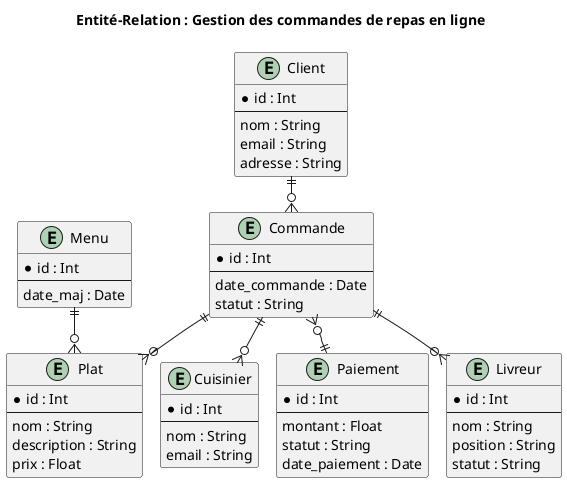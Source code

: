 @startuml
!pragma layout smetana
!define ERD

title Entité-Relation : Gestion des commandes de repas en ligne

entity "Client" {
  * id : Int
  --
  nom : String
  email : String
  adresse : String
}

entity "Commande" {
  * id : Int
  --
  date_commande : Date
  statut : String
}

entity "Plat" {
  * id : Int
  --
  nom : String
  description : String
  prix : Float
}

entity "Menu" {
  * id : Int
  --
  date_maj : Date
}

entity "Cuisinier" {
  * id : Int
  --
  nom : String
  email : String
}

entity "Paiement" {
  * id : Int
  --
  montant : Float
  statut : String
  date_paiement : Date
}

entity "Livreur" {
  * id : Int
  --
  nom : String
  position : String
  statut : String
}

' Relations entre les entités
Client ||--o{ Commande
Commande }o--|| Paiement
Commande ||--o{ Plat
Menu ||--o{ Plat
Commande ||--o{ Cuisinier
Commande ||--o{ Livreur

@enduml
